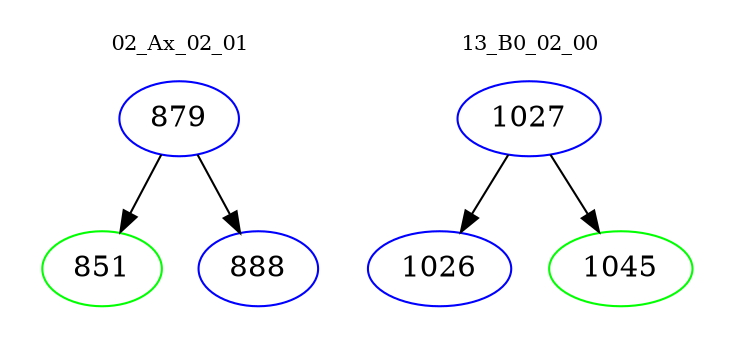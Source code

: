 digraph{
subgraph cluster_0 {
color = white
label = "02_Ax_02_01";
fontsize=10;
T0_879 [label="879", color="blue"]
T0_879 -> T0_851 [color="black"]
T0_851 [label="851", color="green"]
T0_879 -> T0_888 [color="black"]
T0_888 [label="888", color="blue"]
}
subgraph cluster_1 {
color = white
label = "13_B0_02_00";
fontsize=10;
T1_1027 [label="1027", color="blue"]
T1_1027 -> T1_1026 [color="black"]
T1_1026 [label="1026", color="blue"]
T1_1027 -> T1_1045 [color="black"]
T1_1045 [label="1045", color="green"]
}
}
